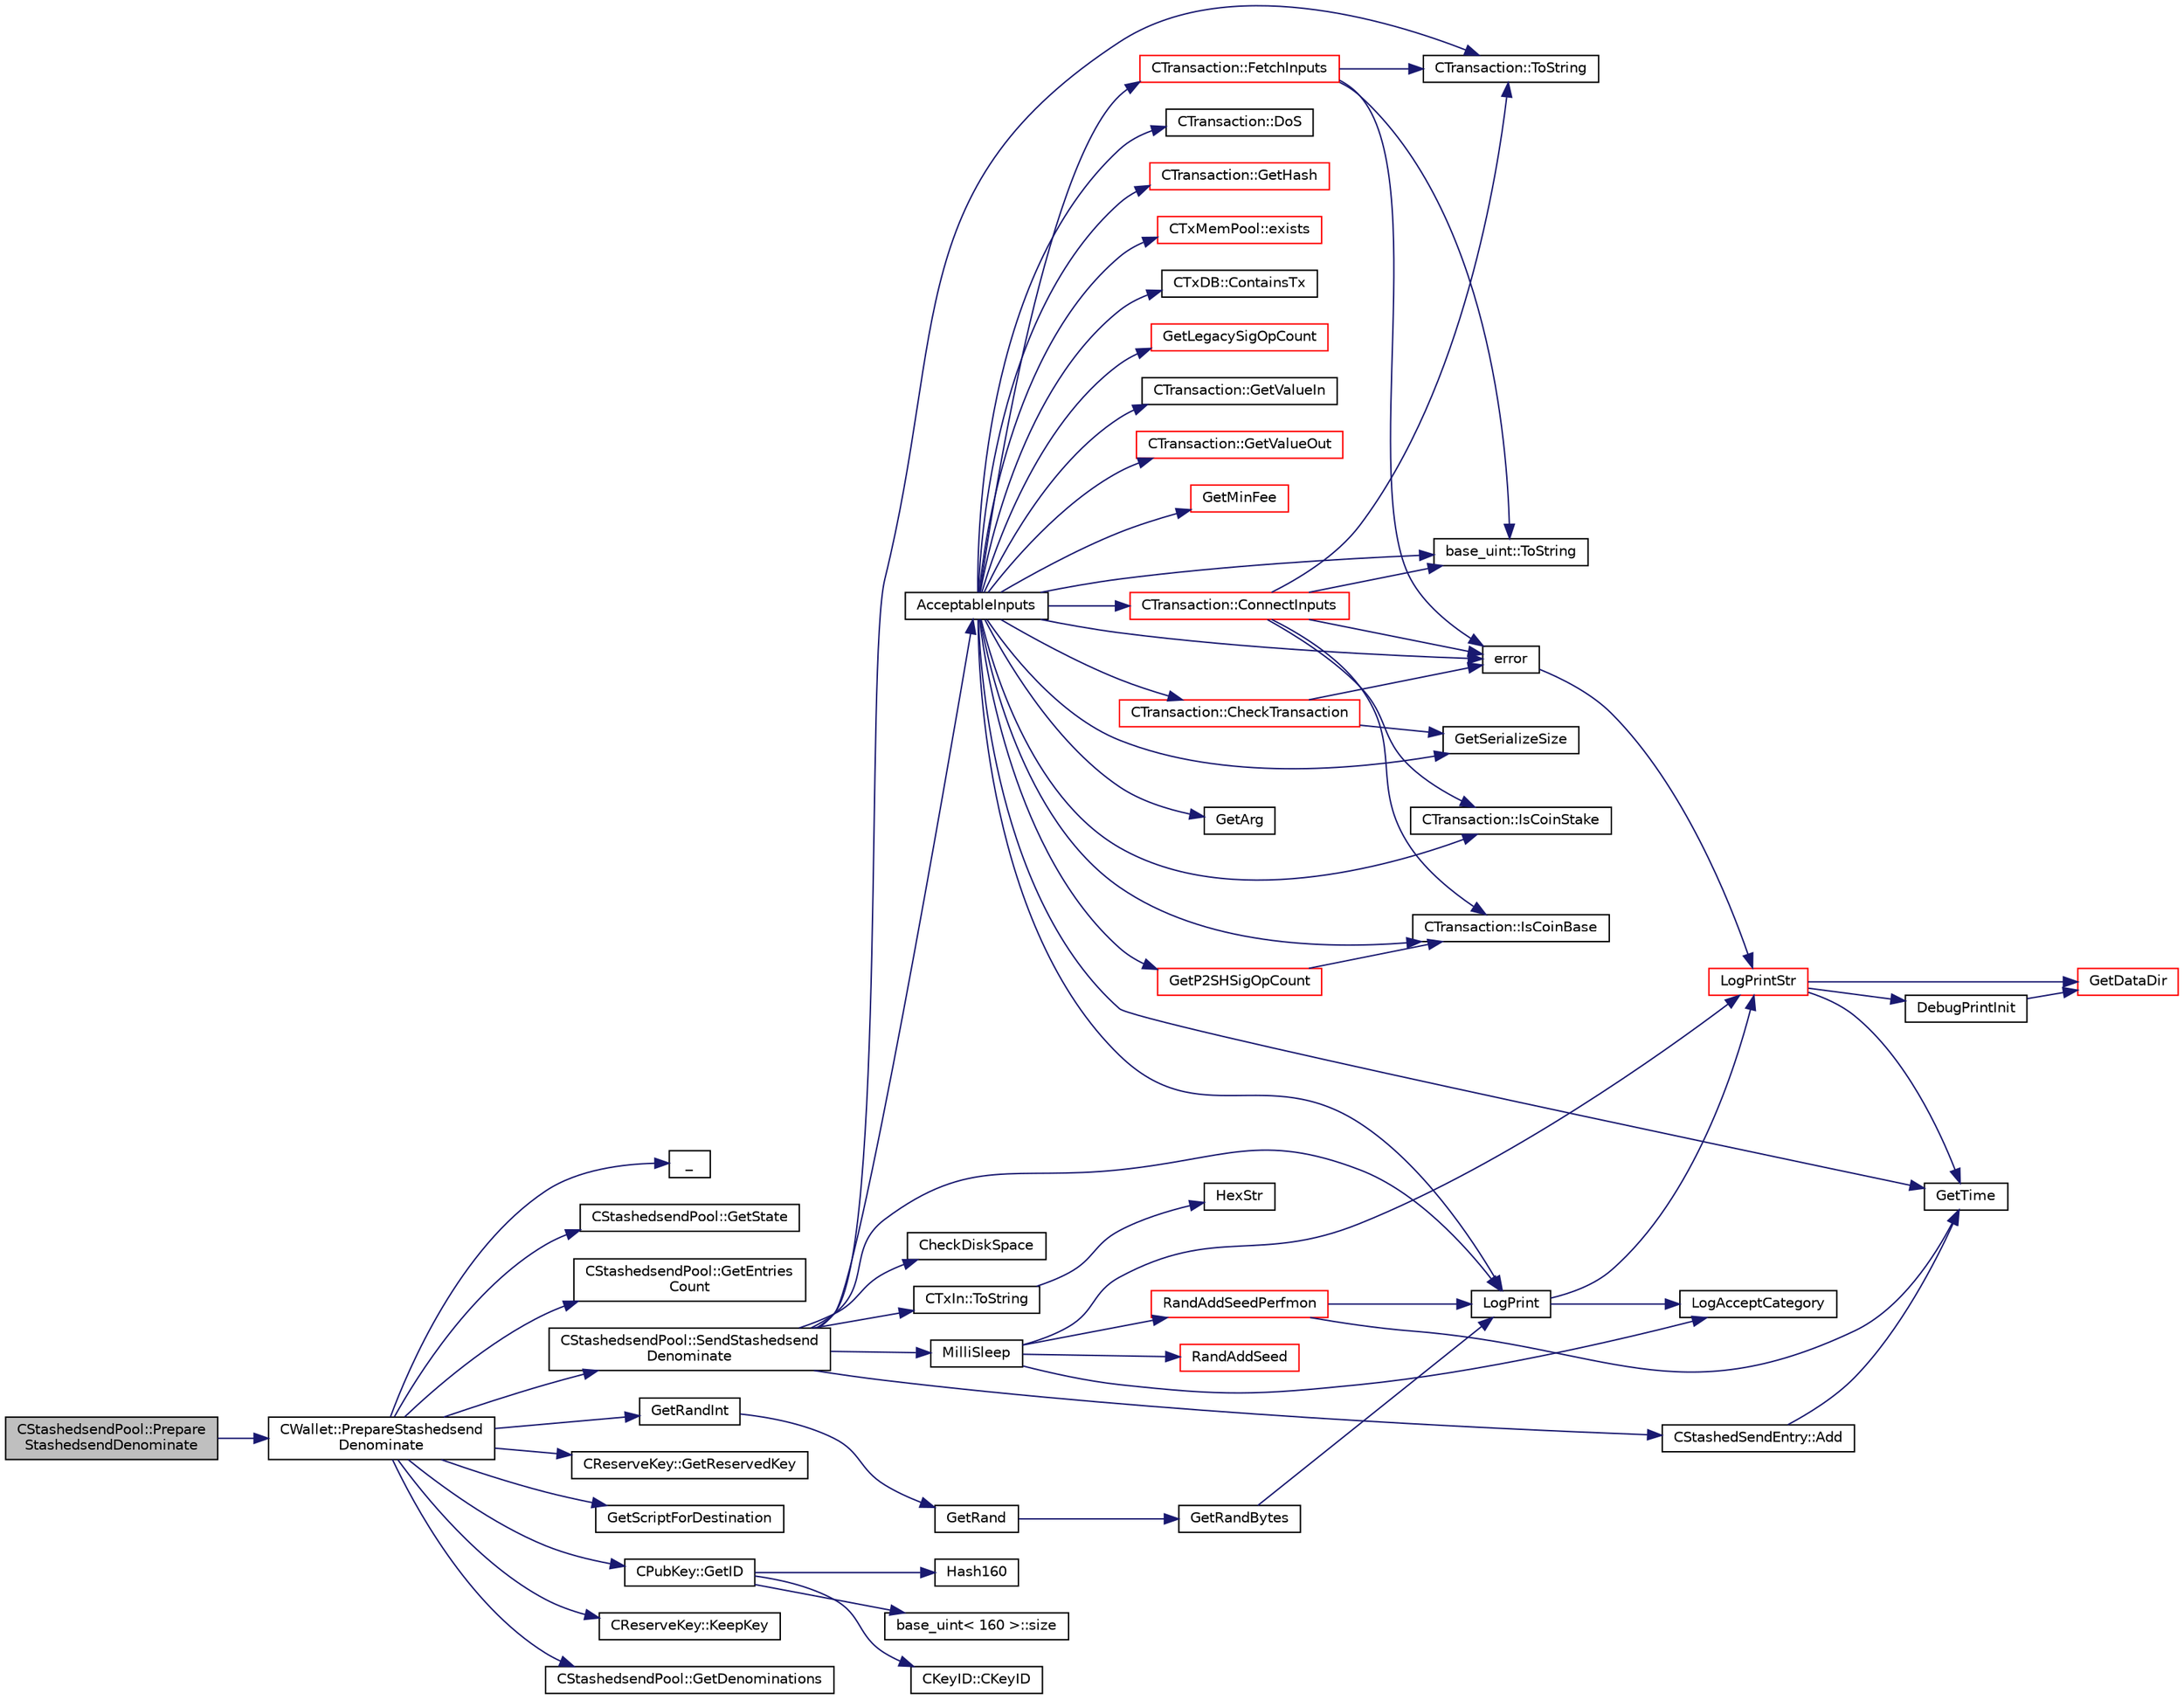 digraph "CStashedsendPool::PrepareStashedsendDenominate"
{
  edge [fontname="Helvetica",fontsize="10",labelfontname="Helvetica",labelfontsize="10"];
  node [fontname="Helvetica",fontsize="10",shape=record];
  rankdir="LR";
  Node1966 [label="CStashedsendPool::Prepare\lStashedsendDenominate",height=0.2,width=0.4,color="black", fillcolor="grey75", style="filled", fontcolor="black"];
  Node1966 -> Node1967 [color="midnightblue",fontsize="10",style="solid",fontname="Helvetica"];
  Node1967 [label="CWallet::PrepareStashedsend\lDenominate",height=0.2,width=0.4,color="black", fillcolor="white", style="filled",URL="$d2/de5/class_c_wallet.html#ae7ce44a23e6cb716ea05783c04de197e"];
  Node1967 -> Node1968 [color="midnightblue",fontsize="10",style="solid",fontname="Helvetica"];
  Node1968 [label="_",height=0.2,width=0.4,color="black", fillcolor="white", style="filled",URL="$d9/d6d/ui__interface_8h.html#aad133bb6103b53cebf03fd01e2f11ba1",tooltip="Translation function: Call Translate signal on UI interface, which returns a boost::optional result..."];
  Node1967 -> Node1969 [color="midnightblue",fontsize="10",style="solid",fontname="Helvetica"];
  Node1969 [label="CStashedsendPool::GetState",height=0.2,width=0.4,color="black", fillcolor="white", style="filled",URL="$dd/d8a/class_c_stashedsend_pool.html#a8495972549755a6095fe93a8d437e610"];
  Node1967 -> Node1970 [color="midnightblue",fontsize="10",style="solid",fontname="Helvetica"];
  Node1970 [label="CStashedsendPool::GetEntries\lCount",height=0.2,width=0.4,color="black", fillcolor="white", style="filled",URL="$dd/d8a/class_c_stashedsend_pool.html#a4b3abba5fd126a3b73cc4e20bde91d55"];
  Node1967 -> Node1971 [color="midnightblue",fontsize="10",style="solid",fontname="Helvetica"];
  Node1971 [label="GetRandInt",height=0.2,width=0.4,color="black", fillcolor="white", style="filled",URL="$df/d2d/util_8cpp.html#a0e44e088732172da6662db2d5e37d4b2"];
  Node1971 -> Node1972 [color="midnightblue",fontsize="10",style="solid",fontname="Helvetica"];
  Node1972 [label="GetRand",height=0.2,width=0.4,color="black", fillcolor="white", style="filled",URL="$df/d2d/util_8cpp.html#a27d9149d522b1fa87d84e5e9ca902aef"];
  Node1972 -> Node1973 [color="midnightblue",fontsize="10",style="solid",fontname="Helvetica"];
  Node1973 [label="GetRandBytes",height=0.2,width=0.4,color="black", fillcolor="white", style="filled",URL="$df/d2d/util_8cpp.html#acf52c2aa8213c7b15e26594a2264ed8a"];
  Node1973 -> Node1974 [color="midnightblue",fontsize="10",style="solid",fontname="Helvetica"];
  Node1974 [label="LogPrint",height=0.2,width=0.4,color="black", fillcolor="white", style="filled",URL="$d8/d3c/util_8h.html#aab1f837a2366f424bdc996fdf6352171"];
  Node1974 -> Node1975 [color="midnightblue",fontsize="10",style="solid",fontname="Helvetica"];
  Node1975 [label="LogAcceptCategory",height=0.2,width=0.4,color="black", fillcolor="white", style="filled",URL="$d8/d3c/util_8h.html#a343d2a13efe00125f78d25dafb0a8d98"];
  Node1974 -> Node1976 [color="midnightblue",fontsize="10",style="solid",fontname="Helvetica"];
  Node1976 [label="LogPrintStr",height=0.2,width=0.4,color="red", fillcolor="white", style="filled",URL="$d8/d3c/util_8h.html#afd4c3002b2797c0560adddb6af3ca1da"];
  Node1976 -> Node1977 [color="midnightblue",fontsize="10",style="solid",fontname="Helvetica"];
  Node1977 [label="DebugPrintInit",height=0.2,width=0.4,color="black", fillcolor="white", style="filled",URL="$df/d2d/util_8cpp.html#a751ff5f21d880737811136b5e0bcea12"];
  Node1977 -> Node1978 [color="midnightblue",fontsize="10",style="solid",fontname="Helvetica"];
  Node1978 [label="GetDataDir",height=0.2,width=0.4,color="red", fillcolor="white", style="filled",URL="$df/d2d/util_8cpp.html#ab83866a054745d4b30a3948a1b44beba"];
  Node1976 -> Node1978 [color="midnightblue",fontsize="10",style="solid",fontname="Helvetica"];
  Node1976 -> Node1984 [color="midnightblue",fontsize="10",style="solid",fontname="Helvetica"];
  Node1984 [label="GetTime",height=0.2,width=0.4,color="black", fillcolor="white", style="filled",URL="$df/d2d/util_8cpp.html#a46fac5fba8ba905b5f9acb364f5d8c6f"];
  Node1967 -> Node1985 [color="midnightblue",fontsize="10",style="solid",fontname="Helvetica"];
  Node1985 [label="CReserveKey::GetReservedKey",height=0.2,width=0.4,color="black", fillcolor="white", style="filled",URL="$d3/d65/class_c_reserve_key.html#ad198d2d7a54d315c60805ba1cb0caf7c"];
  Node1967 -> Node1986 [color="midnightblue",fontsize="10",style="solid",fontname="Helvetica"];
  Node1986 [label="GetScriptForDestination",height=0.2,width=0.4,color="black", fillcolor="white", style="filled",URL="$dd/d0f/script_8cpp.html#ae40f28d3b46c21033f6ee1f1200d0321"];
  Node1967 -> Node1987 [color="midnightblue",fontsize="10",style="solid",fontname="Helvetica"];
  Node1987 [label="CPubKey::GetID",height=0.2,width=0.4,color="black", fillcolor="white", style="filled",URL="$da/d4e/class_c_pub_key.html#a2675f7e6f72eff68e7a5227289feb021"];
  Node1987 -> Node1988 [color="midnightblue",fontsize="10",style="solid",fontname="Helvetica"];
  Node1988 [label="CKeyID::CKeyID",height=0.2,width=0.4,color="black", fillcolor="white", style="filled",URL="$dd/d88/class_c_key_i_d.html#a01dbd3c37820a2ffe89d106c6a7cf53d"];
  Node1987 -> Node1989 [color="midnightblue",fontsize="10",style="solid",fontname="Helvetica"];
  Node1989 [label="Hash160",height=0.2,width=0.4,color="black", fillcolor="white", style="filled",URL="$db/dfb/hash_8h.html#a4490f70ddae16e9e48460a0416a48a6b"];
  Node1987 -> Node1990 [color="midnightblue",fontsize="10",style="solid",fontname="Helvetica"];
  Node1990 [label="base_uint\< 160 \>::size",height=0.2,width=0.4,color="black", fillcolor="white", style="filled",URL="$da/df7/classbase__uint.html#a1f49b034e686269601ea89b0319b8004"];
  Node1967 -> Node1991 [color="midnightblue",fontsize="10",style="solid",fontname="Helvetica"];
  Node1991 [label="CReserveKey::KeepKey",height=0.2,width=0.4,color="black", fillcolor="white", style="filled",URL="$d3/d65/class_c_reserve_key.html#a493d06f41ca9571f2a42c8581a3952d8"];
  Node1967 -> Node1992 [color="midnightblue",fontsize="10",style="solid",fontname="Helvetica"];
  Node1992 [label="CStashedsendPool::GetDenominations",height=0.2,width=0.4,color="black", fillcolor="white", style="filled",URL="$dd/d8a/class_c_stashedsend_pool.html#a0d5e8d2ddb6e7aa06cb20154dbad1319",tooltip="Get the denominations for a list of outputs (returns a bitshifted integer) "];
  Node1967 -> Node1993 [color="midnightblue",fontsize="10",style="solid",fontname="Helvetica"];
  Node1993 [label="CStashedsendPool::SendStashedsend\lDenominate",height=0.2,width=0.4,color="black", fillcolor="white", style="filled",URL="$dd/d8a/class_c_stashedsend_pool.html#a6a94b951db9f47197abf79e141e8de1a",tooltip="As a client, send a transaction to a Masternode to start the denomination process. "];
  Node1993 -> Node1994 [color="midnightblue",fontsize="10",style="solid",fontname="Helvetica"];
  Node1994 [label="CheckDiskSpace",height=0.2,width=0.4,color="black", fillcolor="white", style="filled",URL="$df/d0a/main_8cpp.html#a7d4a97e049394047743b48c0cd0f0791",tooltip="Check whether enough disk space is available for an incoming block. "];
  Node1993 -> Node1974 [color="midnightblue",fontsize="10",style="solid",fontname="Helvetica"];
  Node1993 -> Node1995 [color="midnightblue",fontsize="10",style="solid",fontname="Helvetica"];
  Node1995 [label="CTxIn::ToString",height=0.2,width=0.4,color="black", fillcolor="white", style="filled",URL="$de/da8/class_c_tx_in.html#a9f3dcba8a979ca7007448f8ad1d3c4c1"];
  Node1995 -> Node1996 [color="midnightblue",fontsize="10",style="solid",fontname="Helvetica"];
  Node1996 [label="HexStr",height=0.2,width=0.4,color="black", fillcolor="white", style="filled",URL="$d8/d3c/util_8h.html#ace13a819ca4e98c22847d26b3b357e75"];
  Node1993 -> Node1997 [color="midnightblue",fontsize="10",style="solid",fontname="Helvetica"];
  Node1997 [label="CTransaction::ToString",height=0.2,width=0.4,color="black", fillcolor="white", style="filled",URL="$df/d43/class_c_transaction.html#a80370923c3ac828de68919295d5d0659"];
  Node1993 -> Node1998 [color="midnightblue",fontsize="10",style="solid",fontname="Helvetica"];
  Node1998 [label="MilliSleep",height=0.2,width=0.4,color="black", fillcolor="white", style="filled",URL="$d8/d3c/util_8h.html#ac635182d3e845eda4af4fa5ab31609da"];
  Node1998 -> Node1999 [color="midnightblue",fontsize="10",style="solid",fontname="Helvetica"];
  Node1999 [label="RandAddSeed",height=0.2,width=0.4,color="red", fillcolor="white", style="filled",URL="$d8/d3c/util_8h.html#ab699fbdf803610a4e2060fd87787f7e0"];
  Node1998 -> Node2001 [color="midnightblue",fontsize="10",style="solid",fontname="Helvetica"];
  Node2001 [label="RandAddSeedPerfmon",height=0.2,width=0.4,color="red", fillcolor="white", style="filled",URL="$d8/d3c/util_8h.html#a786af12a87491f8dc24351d93b9833b6"];
  Node2001 -> Node1984 [color="midnightblue",fontsize="10",style="solid",fontname="Helvetica"];
  Node2001 -> Node1974 [color="midnightblue",fontsize="10",style="solid",fontname="Helvetica"];
  Node1998 -> Node1975 [color="midnightblue",fontsize="10",style="solid",fontname="Helvetica"];
  Node1998 -> Node1976 [color="midnightblue",fontsize="10",style="solid",fontname="Helvetica"];
  Node1993 -> Node2003 [color="midnightblue",fontsize="10",style="solid",fontname="Helvetica"];
  Node2003 [label="AcceptableInputs",height=0.2,width=0.4,color="black", fillcolor="white", style="filled",URL="$df/d0a/main_8cpp.html#a05dc3f6629734b6d3a233a00e0333aac"];
  Node2003 -> Node2004 [color="midnightblue",fontsize="10",style="solid",fontname="Helvetica"];
  Node2004 [label="CTransaction::CheckTransaction",height=0.2,width=0.4,color="red", fillcolor="white", style="filled",URL="$df/d43/class_c_transaction.html#a2104329681e2749baeeaaf47c0af482d"];
  Node2004 -> Node2005 [color="midnightblue",fontsize="10",style="solid",fontname="Helvetica"];
  Node2005 [label="error",height=0.2,width=0.4,color="black", fillcolor="white", style="filled",URL="$d8/d3c/util_8h.html#af8985880cf4ef26df0a5aa2ffcb76662"];
  Node2005 -> Node1976 [color="midnightblue",fontsize="10",style="solid",fontname="Helvetica"];
  Node2004 -> Node2006 [color="midnightblue",fontsize="10",style="solid",fontname="Helvetica"];
  Node2006 [label="GetSerializeSize",height=0.2,width=0.4,color="black", fillcolor="white", style="filled",URL="$df/d9d/serialize_8h.html#a48239e478ae730373d1984fe304ca025"];
  Node2003 -> Node2005 [color="midnightblue",fontsize="10",style="solid",fontname="Helvetica"];
  Node2003 -> Node2010 [color="midnightblue",fontsize="10",style="solid",fontname="Helvetica"];
  Node2010 [label="CTransaction::IsCoinBase",height=0.2,width=0.4,color="black", fillcolor="white", style="filled",URL="$df/d43/class_c_transaction.html#a96256e8ac1bf79ad9c057e48c41132dd"];
  Node2003 -> Node2011 [color="midnightblue",fontsize="10",style="solid",fontname="Helvetica"];
  Node2011 [label="CTransaction::DoS",height=0.2,width=0.4,color="black", fillcolor="white", style="filled",URL="$df/d43/class_c_transaction.html#ae5f57b4b90e5a179bb359bdf72fba753"];
  Node2003 -> Node2012 [color="midnightblue",fontsize="10",style="solid",fontname="Helvetica"];
  Node2012 [label="CTransaction::IsCoinStake",height=0.2,width=0.4,color="black", fillcolor="white", style="filled",URL="$df/d43/class_c_transaction.html#ace4278a41a296d40dcf5fb2b9cf007ec"];
  Node2003 -> Node2013 [color="midnightblue",fontsize="10",style="solid",fontname="Helvetica"];
  Node2013 [label="CTransaction::GetHash",height=0.2,width=0.4,color="red", fillcolor="white", style="filled",URL="$df/d43/class_c_transaction.html#a0b46d80e82ca324e82c2ce3fc1492bfa"];
  Node2003 -> Node2016 [color="midnightblue",fontsize="10",style="solid",fontname="Helvetica"];
  Node2016 [label="CTxMemPool::exists",height=0.2,width=0.4,color="red", fillcolor="white", style="filled",URL="$db/d98/class_c_tx_mem_pool.html#a8b7a13b5289ab839d4460f41a7da9789"];
  Node2003 -> Node2018 [color="midnightblue",fontsize="10",style="solid",fontname="Helvetica"];
  Node2018 [label="CTxDB::ContainsTx",height=0.2,width=0.4,color="black", fillcolor="white", style="filled",URL="$d9/d8d/class_c_tx_d_b.html#a09b87317101ed16b6ad99794279f4c2d"];
  Node2003 -> Node2019 [color="midnightblue",fontsize="10",style="solid",fontname="Helvetica"];
  Node2019 [label="CTransaction::FetchInputs",height=0.2,width=0.4,color="red", fillcolor="white", style="filled",URL="$df/d43/class_c_transaction.html#a5a4967303d3b588a120687f3ed1f4b0a",tooltip="Fetch from memory and/or disk. "];
  Node2019 -> Node2005 [color="midnightblue",fontsize="10",style="solid",fontname="Helvetica"];
  Node2019 -> Node2021 [color="midnightblue",fontsize="10",style="solid",fontname="Helvetica"];
  Node2021 [label="base_uint::ToString",height=0.2,width=0.4,color="black", fillcolor="white", style="filled",URL="$da/df7/classbase__uint.html#acccba4d9d51a0c36261718ca0cbb293b"];
  Node2019 -> Node1997 [color="midnightblue",fontsize="10",style="solid",fontname="Helvetica"];
  Node2003 -> Node2021 [color="midnightblue",fontsize="10",style="solid",fontname="Helvetica"];
  Node2003 -> Node2022 [color="midnightblue",fontsize="10",style="solid",fontname="Helvetica"];
  Node2022 [label="GetLegacySigOpCount",height=0.2,width=0.4,color="red", fillcolor="white", style="filled",URL="$df/d0a/main_8cpp.html#ad2eaf4f8542c12ea9ee1183609cc6d1a",tooltip="Count ECDSA signature operations the old-fashioned (pre-0.6) way. "];
  Node2003 -> Node2024 [color="midnightblue",fontsize="10",style="solid",fontname="Helvetica"];
  Node2024 [label="GetP2SHSigOpCount",height=0.2,width=0.4,color="red", fillcolor="white", style="filled",URL="$df/d0a/main_8cpp.html#a519cfd439598a8bf64fe5503aa74cfcb",tooltip="Count ECDSA signature operations in pay-to-script-hash inputs. "];
  Node2024 -> Node2010 [color="midnightblue",fontsize="10",style="solid",fontname="Helvetica"];
  Node2003 -> Node2038 [color="midnightblue",fontsize="10",style="solid",fontname="Helvetica"];
  Node2038 [label="CTransaction::GetValueIn",height=0.2,width=0.4,color="black", fillcolor="white", style="filled",URL="$df/d43/class_c_transaction.html#a50051cce0d44bc4ea2018625101dc1b6",tooltip="Amount of ions coming in to this transaction Note that lightweight clients may not know anything besi..."];
  Node2003 -> Node2039 [color="midnightblue",fontsize="10",style="solid",fontname="Helvetica"];
  Node2039 [label="CTransaction::GetValueOut",height=0.2,width=0.4,color="red", fillcolor="white", style="filled",URL="$df/d43/class_c_transaction.html#a9ce7d94c68adb37627d82669b83a7c59",tooltip="Amount of ions spent by this transaction. "];
  Node2003 -> Node2006 [color="midnightblue",fontsize="10",style="solid",fontname="Helvetica"];
  Node2003 -> Node2040 [color="midnightblue",fontsize="10",style="solid",fontname="Helvetica"];
  Node2040 [label="GetMinFee",height=0.2,width=0.4,color="red", fillcolor="white", style="filled",URL="$df/d0a/main_8cpp.html#a95215e52b78d3270b416dc7b83a306fe"];
  Node2003 -> Node1984 [color="midnightblue",fontsize="10",style="solid",fontname="Helvetica"];
  Node2003 -> Node2041 [color="midnightblue",fontsize="10",style="solid",fontname="Helvetica"];
  Node2041 [label="GetArg",height=0.2,width=0.4,color="black", fillcolor="white", style="filled",URL="$df/d2d/util_8cpp.html#a24f685720bf40370e5bd2a192ad50cd8",tooltip="Return string argument or default value. "];
  Node2003 -> Node1974 [color="midnightblue",fontsize="10",style="solid",fontname="Helvetica"];
  Node2003 -> Node2042 [color="midnightblue",fontsize="10",style="solid",fontname="Helvetica"];
  Node2042 [label="CTransaction::ConnectInputs",height=0.2,width=0.4,color="red", fillcolor="white", style="filled",URL="$df/d43/class_c_transaction.html#aaab6c4ba493c918e29fd383043dcaae7",tooltip="Sanity check previous transactions, then, if all checks succeed, mark them as spent by this transacti..."];
  Node2042 -> Node2005 [color="midnightblue",fontsize="10",style="solid",fontname="Helvetica"];
  Node2042 -> Node2021 [color="midnightblue",fontsize="10",style="solid",fontname="Helvetica"];
  Node2042 -> Node1997 [color="midnightblue",fontsize="10",style="solid",fontname="Helvetica"];
  Node2042 -> Node2010 [color="midnightblue",fontsize="10",style="solid",fontname="Helvetica"];
  Node2042 -> Node2012 [color="midnightblue",fontsize="10",style="solid",fontname="Helvetica"];
  Node1993 -> Node2104 [color="midnightblue",fontsize="10",style="solid",fontname="Helvetica"];
  Node2104 [label="CStashedSendEntry::Add",height=0.2,width=0.4,color="black", fillcolor="white", style="filled",URL="$df/d1e/class_c_stashed_send_entry.html#a6e1993cde467d0656251ae6883f043a7",tooltip="Add entries to use for Stashedsend. "];
  Node2104 -> Node1984 [color="midnightblue",fontsize="10",style="solid",fontname="Helvetica"];
}
